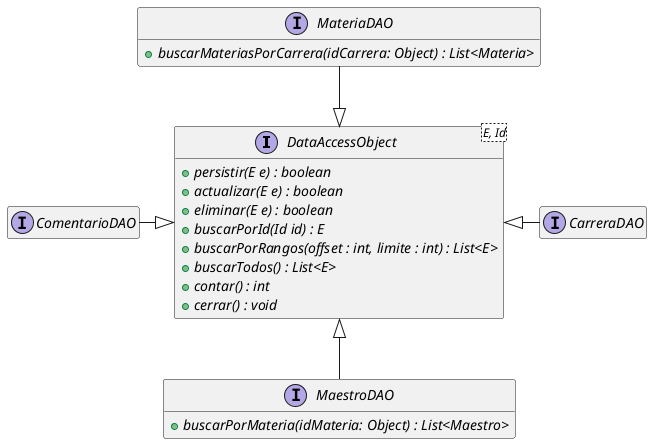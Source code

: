 @startuml
interface DataAccessObject<E, Id>{
        +{abstract}persistir(E e) : boolean
        +{abstract}actualizar(E e) : boolean
        +{abstract}eliminar(E e) : boolean
        +{abstract}buscarPorId(Id id) : E
        +{abstract}buscarPorRangos(offset : int, limite : int) : List<E>
        +{abstract}buscarTodos() : List<E>
        +{abstract}contar() : int
        +{abstract}cerrar() : void
    }
    interface ComentarioDAO
    interface CarreraDAO
    interface MaestroDAO{
        +{abstract} buscarPorMateria(idMateria: Object) : List<Maestro>
    }
    interface MateriaDAO{
        +{abstract} buscarMateriasPorCarrera(idCarrera: Object) : List<Materia>
    }
hide empty fields
hide empty methods
DataAccessObject <|-left- ComentarioDAO
DataAccessObject <|-right- CarreraDAO
DataAccessObject <|-- MaestroDAO
DataAccessObject <|-up- MateriaDAO
@enduml